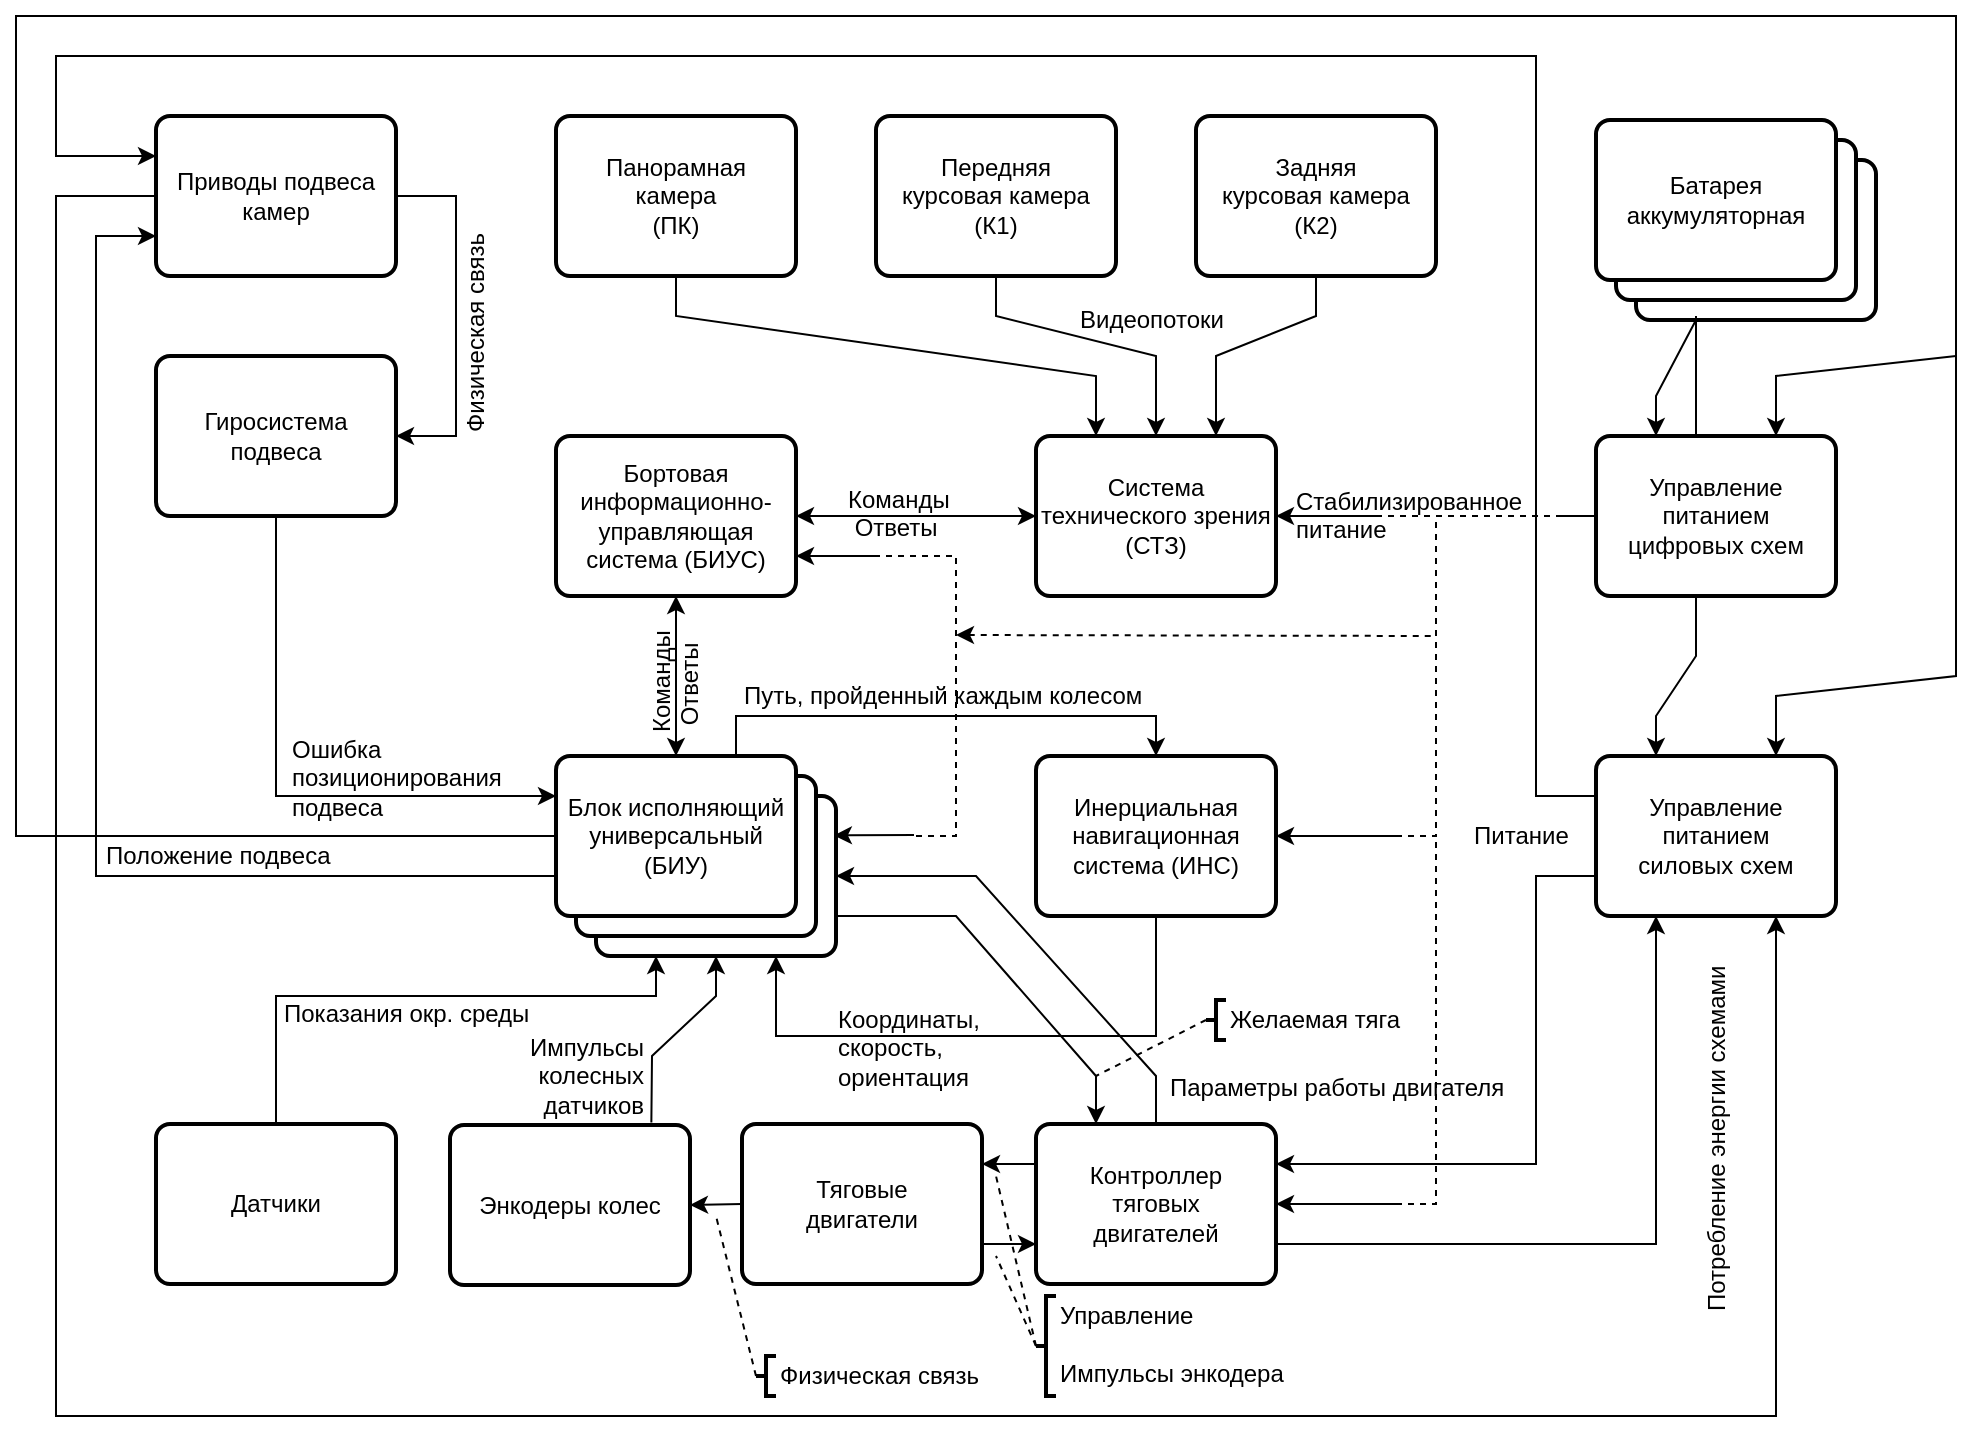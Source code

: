 <mxfile version="10.8.9" type="device"><diagram id="rYWwJ019tWHansmD9Kvy" name="Page-1"><mxGraphModel dx="1989" dy="1810" grid="1" gridSize="10" guides="1" tooltips="1" connect="1" arrows="1" fold="1" page="1" pageScale="1" pageWidth="827" pageHeight="1169" math="0" shadow="0"><root><mxCell id="0"/><mxCell id="1" parent="0"/><mxCell id="_T6sOVDHJxYiQzuSem1b-3" value="" style="edgeStyle=orthogonalEdgeStyle;rounded=0;orthogonalLoop=1;jettySize=auto;html=1;exitX=1;exitY=0.5;exitDx=0;exitDy=0;startArrow=classic;startFill=1;" parent="1" source="_T6sOVDHJxYiQzuSem1b-1" edge="1"><mxGeometry relative="1" as="geometry"><mxPoint x="360" y="240" as="targetPoint"/></mxGeometry></mxCell><mxCell id="_T6sOVDHJxYiQzuSem1b-19" value="" style="edgeStyle=orthogonalEdgeStyle;rounded=0;orthogonalLoop=1;jettySize=auto;html=1;startArrow=classic;startFill=1;endArrow=classic;endFill=1;" parent="1" source="_T6sOVDHJxYiQzuSem1b-1" target="_T6sOVDHJxYiQzuSem1b-18" edge="1"><mxGeometry relative="1" as="geometry"/></mxCell><mxCell id="_T6sOVDHJxYiQzuSem1b-1" value="Бортовая информационно-управляющая система (БИУС)" style="rounded=1;whiteSpace=wrap;html=1;absoluteArcSize=1;arcSize=14;strokeWidth=2;" parent="1" vertex="1"><mxGeometry x="120" y="200" width="120" height="80" as="geometry"/></mxCell><mxCell id="_T6sOVDHJxYiQzuSem1b-8" value="" style="rounded=0;orthogonalLoop=1;jettySize=auto;html=1;endArrow=none;endFill=0;startArrow=classic;startFill=1;entryX=0.5;entryY=1;entryDx=0;entryDy=0;exitX=0.25;exitY=0;exitDx=0;exitDy=0;" parent="1" source="_T6sOVDHJxYiQzuSem1b-2" target="_T6sOVDHJxYiQzuSem1b-7" edge="1"><mxGeometry relative="1" as="geometry"><mxPoint x="340" y="180" as="sourcePoint"/><Array as="points"><mxPoint x="390" y="170"/><mxPoint x="180" y="140"/></Array></mxGeometry></mxCell><mxCell id="_T6sOVDHJxYiQzuSem1b-13" style="rounded=0;orthogonalLoop=1;jettySize=auto;html=1;exitX=0.5;exitY=0;exitDx=0;exitDy=0;entryX=0.5;entryY=1;entryDx=0;entryDy=0;startArrow=classic;startFill=1;endArrow=none;endFill=0;" parent="1" source="_T6sOVDHJxYiQzuSem1b-2" target="_T6sOVDHJxYiQzuSem1b-10" edge="1"><mxGeometry relative="1" as="geometry"><Array as="points"><mxPoint x="420" y="160"/><mxPoint x="340" y="140"/></Array></mxGeometry></mxCell><mxCell id="_T6sOVDHJxYiQzuSem1b-16" style="rounded=0;orthogonalLoop=1;jettySize=auto;html=1;exitX=0.75;exitY=0;exitDx=0;exitDy=0;entryX=0.5;entryY=1;entryDx=0;entryDy=0;startArrow=classic;startFill=1;endArrow=none;endFill=0;" parent="1" source="_T6sOVDHJxYiQzuSem1b-2" target="_T6sOVDHJxYiQzuSem1b-14" edge="1"><mxGeometry relative="1" as="geometry"><Array as="points"><mxPoint x="450" y="160"/><mxPoint x="500" y="140"/></Array></mxGeometry></mxCell><mxCell id="_T6sOVDHJxYiQzuSem1b-2" value="Система технического зрения (СТЗ)" style="rounded=1;whiteSpace=wrap;html=1;absoluteArcSize=1;arcSize=14;strokeWidth=2;" parent="1" vertex="1"><mxGeometry x="360" y="200" width="120" height="80" as="geometry"/></mxCell><mxCell id="_T6sOVDHJxYiQzuSem1b-7" value="&lt;div&gt;Панорамная&lt;/div&gt;&lt;div&gt;камера&lt;/div&gt;&lt;div&gt;(ПК)&lt;/div&gt;" style="rounded=1;whiteSpace=wrap;html=1;absoluteArcSize=1;arcSize=14;strokeWidth=2;" parent="1" vertex="1"><mxGeometry x="120" y="40" width="120" height="80" as="geometry"/></mxCell><mxCell id="_T6sOVDHJxYiQzuSem1b-10" value="&lt;div&gt;Передняя&lt;br&gt;&lt;/div&gt;&lt;div&gt;курсовая камера&lt;/div&gt;&lt;div&gt;(К1)&lt;/div&gt;" style="rounded=1;whiteSpace=wrap;html=1;absoluteArcSize=1;arcSize=14;strokeWidth=2;" parent="1" vertex="1"><mxGeometry x="280" y="40" width="120" height="80" as="geometry"/></mxCell><mxCell id="_T6sOVDHJxYiQzuSem1b-14" value="&lt;div&gt;Задняя&lt;/div&gt;&lt;div&gt;курсовая камера&lt;/div&gt;&lt;div&gt;(К2)&lt;/div&gt;" style="rounded=1;whiteSpace=wrap;html=1;absoluteArcSize=1;arcSize=14;strokeWidth=2;" parent="1" vertex="1"><mxGeometry x="440" y="40" width="120" height="80" as="geometry"/></mxCell><mxCell id="_T6sOVDHJxYiQzuSem1b-17" value="Видеопотоки" style="text;html=1;resizable=0;points=[];autosize=1;align=left;verticalAlign=top;spacingTop=-4;" parent="1" vertex="1"><mxGeometry x="380" y="132" width="90" height="20" as="geometry"/></mxCell><mxCell id="_T6sOVDHJxYiQzuSem1b-22" value="" style="group" parent="1" vertex="1" connectable="0"><mxGeometry x="120" y="360" width="140" height="100" as="geometry"/></mxCell><mxCell id="_T6sOVDHJxYiQzuSem1b-21" value="" style="rounded=1;whiteSpace=wrap;html=1;absoluteArcSize=1;arcSize=14;strokeWidth=2;" parent="_T6sOVDHJxYiQzuSem1b-22" vertex="1"><mxGeometry x="20" y="20" width="120" height="80" as="geometry"/></mxCell><mxCell id="_T6sOVDHJxYiQzuSem1b-20" value="" style="rounded=1;whiteSpace=wrap;html=1;absoluteArcSize=1;arcSize=14;strokeWidth=2;" parent="_T6sOVDHJxYiQzuSem1b-22" vertex="1"><mxGeometry x="10" y="10" width="120" height="80" as="geometry"/></mxCell><mxCell id="_T6sOVDHJxYiQzuSem1b-18" value="Блок исполняющий универсальный (БИУ)" style="rounded=1;whiteSpace=wrap;html=1;absoluteArcSize=1;arcSize=14;strokeWidth=2;" parent="_T6sOVDHJxYiQzuSem1b-22" vertex="1"><mxGeometry width="120" height="80" as="geometry"/></mxCell><mxCell id="_T6sOVDHJxYiQzuSem1b-26" style="edgeStyle=orthogonalEdgeStyle;rounded=0;orthogonalLoop=1;jettySize=auto;html=1;exitX=1;exitY=0.5;exitDx=0;exitDy=0;entryX=1;entryY=0.5;entryDx=0;entryDy=0;startArrow=none;startFill=0;endArrow=classic;endFill=1;" parent="1" source="_T6sOVDHJxYiQzuSem1b-23" target="_T6sOVDHJxYiQzuSem1b-25" edge="1"><mxGeometry relative="1" as="geometry"><Array as="points"><mxPoint x="70" y="80"/><mxPoint x="70" y="200"/></Array></mxGeometry></mxCell><mxCell id="Zrry-1mkWLgkqpz76l58-43" style="edgeStyle=none;rounded=0;orthogonalLoop=1;jettySize=auto;html=1;exitX=0;exitY=0.5;exitDx=0;exitDy=0;entryX=0.75;entryY=1;entryDx=0;entryDy=0;endArrow=classic;endFill=1;" edge="1" parent="1" source="_T6sOVDHJxYiQzuSem1b-23" target="Zrry-1mkWLgkqpz76l58-39"><mxGeometry relative="1" as="geometry"><Array as="points"><mxPoint x="-130" y="80"/><mxPoint x="-130" y="690"/><mxPoint x="730" y="690"/></Array></mxGeometry></mxCell><mxCell id="_T6sOVDHJxYiQzuSem1b-23" value="Приводы подвеса камер" style="rounded=1;whiteSpace=wrap;html=1;absoluteArcSize=1;arcSize=14;strokeWidth=2;" parent="1" vertex="1"><mxGeometry x="-80" y="40" width="120" height="80" as="geometry"/></mxCell><mxCell id="_T6sOVDHJxYiQzuSem1b-24" value="" style="edgeStyle=orthogonalEdgeStyle;rounded=0;orthogonalLoop=1;jettySize=auto;html=1;startArrow=none;startFill=0;endArrow=classic;endFill=1;entryX=0;entryY=0.75;entryDx=0;entryDy=0;exitX=0;exitY=0.75;exitDx=0;exitDy=0;" parent="1" source="_T6sOVDHJxYiQzuSem1b-18" target="_T6sOVDHJxYiQzuSem1b-23" edge="1"><mxGeometry relative="1" as="geometry"><Array as="points"><mxPoint x="-110" y="420"/><mxPoint x="-110" y="100"/></Array></mxGeometry></mxCell><mxCell id="_T6sOVDHJxYiQzuSem1b-27" style="edgeStyle=orthogonalEdgeStyle;rounded=0;orthogonalLoop=1;jettySize=auto;html=1;exitX=0.5;exitY=1;exitDx=0;exitDy=0;entryX=0;entryY=0.25;entryDx=0;entryDy=0;startArrow=none;startFill=0;endArrow=classic;endFill=1;" parent="1" source="_T6sOVDHJxYiQzuSem1b-25" target="_T6sOVDHJxYiQzuSem1b-18" edge="1"><mxGeometry relative="1" as="geometry"/></mxCell><mxCell id="_T6sOVDHJxYiQzuSem1b-25" value="Гиросистема подвеса" style="rounded=1;whiteSpace=wrap;html=1;absoluteArcSize=1;arcSize=14;strokeWidth=2;" parent="1" vertex="1"><mxGeometry x="-80" y="160" width="120" height="80" as="geometry"/></mxCell><mxCell id="_T6sOVDHJxYiQzuSem1b-28" value="Положение подвеса" style="text;html=1;resizable=0;points=[];autosize=1;align=left;verticalAlign=top;spacingTop=-4;" parent="1" vertex="1"><mxGeometry x="-107" y="400" width="130" height="20" as="geometry"/></mxCell><mxCell id="_T6sOVDHJxYiQzuSem1b-29" value="&lt;div&gt;Ошибка&lt;/div&gt;&lt;div&gt;позиционирования&lt;/div&gt;&lt;div&gt;подвеса&lt;br&gt;&lt;/div&gt;" style="text;html=1;resizable=0;points=[];autosize=1;align=left;verticalAlign=top;spacingTop=-4;" parent="1" vertex="1"><mxGeometry x="-14" y="347" width="130" height="40" as="geometry"/></mxCell><mxCell id="_T6sOVDHJxYiQzuSem1b-30" value="&lt;div&gt;Физическая связь&lt;/div&gt;" style="text;html=1;resizable=0;points=[];autosize=1;align=left;verticalAlign=top;spacingTop=-4;rotation=-90;" parent="1" vertex="1"><mxGeometry x="20" y="130" width="120" height="20" as="geometry"/></mxCell><mxCell id="_T6sOVDHJxYiQzuSem1b-34" value="&lt;div&gt;Команды&lt;/div&gt;&lt;div&gt;&amp;nbsp;Ответы&lt;br&gt;&lt;/div&gt;" style="text;html=1;resizable=0;points=[];autosize=1;align=left;verticalAlign=top;spacingTop=-4;" parent="1" vertex="1"><mxGeometry x="264" y="222" width="70" height="30" as="geometry"/></mxCell><mxCell id="_T6sOVDHJxYiQzuSem1b-35" value="&lt;div&gt;Команды&lt;/div&gt;&lt;div&gt;&amp;nbsp;Ответы&lt;br&gt;&lt;/div&gt;" style="text;html=1;resizable=0;points=[];autosize=1;align=left;verticalAlign=top;spacingTop=-4;rotation=-90;" parent="1" vertex="1"><mxGeometry x="143" y="300" width="70" height="30" as="geometry"/></mxCell><mxCell id="_T6sOVDHJxYiQzuSem1b-36" style="edgeStyle=orthogonalEdgeStyle;rounded=0;orthogonalLoop=1;jettySize=auto;html=1;exitX=0.75;exitY=0;exitDx=0;exitDy=0;startArrow=none;startFill=0;endArrow=classic;endFill=1;entryX=0.5;entryY=0;entryDx=0;entryDy=0;" parent="1" source="_T6sOVDHJxYiQzuSem1b-18" target="_T6sOVDHJxYiQzuSem1b-37" edge="1"><mxGeometry relative="1" as="geometry"><mxPoint x="380" y="440" as="targetPoint"/></mxGeometry></mxCell><mxCell id="_T6sOVDHJxYiQzuSem1b-38" style="edgeStyle=orthogonalEdgeStyle;rounded=0;orthogonalLoop=1;jettySize=auto;html=1;exitX=0.5;exitY=1;exitDx=0;exitDy=0;startArrow=none;startFill=0;endArrow=classic;endFill=1;entryX=0.75;entryY=1;entryDx=0;entryDy=0;" parent="1" source="_T6sOVDHJxYiQzuSem1b-37" edge="1" target="_T6sOVDHJxYiQzuSem1b-21"><mxGeometry relative="1" as="geometry"><mxPoint x="210" y="460" as="targetPoint"/><Array as="points"><mxPoint x="420" y="500"/><mxPoint x="230" y="500"/></Array></mxGeometry></mxCell><mxCell id="_T6sOVDHJxYiQzuSem1b-37" value="Инерциальная навигационная система (ИНС)" style="rounded=1;whiteSpace=wrap;html=1;absoluteArcSize=1;arcSize=14;strokeWidth=2;" parent="1" vertex="1"><mxGeometry x="360" y="360" width="120" height="80" as="geometry"/></mxCell><mxCell id="_T6sOVDHJxYiQzuSem1b-39" value="Путь, пройденный каждым колесом" style="text;html=1;resizable=0;points=[];autosize=1;align=left;verticalAlign=top;spacingTop=-4;" parent="1" vertex="1"><mxGeometry x="212" y="320" width="220" height="20" as="geometry"/></mxCell><mxCell id="_T6sOVDHJxYiQzuSem1b-40" value="&lt;div&gt;Координаты,&lt;/div&gt;&lt;div&gt;скорость,&lt;/div&gt;&lt;div&gt;ориентация&lt;br&gt;&lt;/div&gt;" style="text;html=1;resizable=0;points=[];autosize=1;align=left;verticalAlign=top;spacingTop=-4;" parent="1" vertex="1"><mxGeometry x="259" y="482" width="90" height="40" as="geometry"/></mxCell><mxCell id="Zrry-1mkWLgkqpz76l58-4" style="rounded=0;orthogonalLoop=1;jettySize=auto;html=1;exitX=0.839;exitY=-0.016;exitDx=0;exitDy=0;entryX=0.5;entryY=1;entryDx=0;entryDy=0;exitPerimeter=0;" edge="1" parent="1" source="Zrry-1mkWLgkqpz76l58-1" target="_T6sOVDHJxYiQzuSem1b-21"><mxGeometry relative="1" as="geometry"><Array as="points"><mxPoint x="168" y="510"/><mxPoint x="200" y="480"/></Array></mxGeometry></mxCell><mxCell id="Zrry-1mkWLgkqpz76l58-1" value="Энкодеры колес" style="rounded=1;whiteSpace=wrap;html=1;absoluteArcSize=1;arcSize=14;strokeWidth=2;" vertex="1" parent="1"><mxGeometry x="67" y="544.5" width="120" height="80" as="geometry"/></mxCell><mxCell id="Zrry-1mkWLgkqpz76l58-3" style="edgeStyle=orthogonalEdgeStyle;rounded=0;orthogonalLoop=1;jettySize=auto;html=1;exitX=0.5;exitY=0;exitDx=0;exitDy=0;entryX=0.25;entryY=1;entryDx=0;entryDy=0;" edge="1" parent="1" source="Zrry-1mkWLgkqpz76l58-2" target="_T6sOVDHJxYiQzuSem1b-21"><mxGeometry relative="1" as="geometry"><Array as="points"><mxPoint x="-20" y="480"/><mxPoint x="170" y="480"/></Array></mxGeometry></mxCell><mxCell id="Zrry-1mkWLgkqpz76l58-2" value="Датчики" style="rounded=1;whiteSpace=wrap;html=1;absoluteArcSize=1;arcSize=14;strokeWidth=2;" vertex="1" parent="1"><mxGeometry x="-80" y="544" width="120" height="80" as="geometry"/></mxCell><mxCell id="Zrry-1mkWLgkqpz76l58-5" value="&lt;div align=&quot;right&quot;&gt;Импульсы&lt;/div&gt;&lt;div align=&quot;right&quot;&gt;колесных&lt;/div&gt;&lt;div align=&quot;right&quot;&gt;датчиков&lt;br&gt;&lt;/div&gt;" style="text;html=1;resizable=0;points=[];autosize=1;align=left;verticalAlign=top;spacingTop=-4;" vertex="1" parent="1"><mxGeometry x="105" y="496" width="70" height="40" as="geometry"/></mxCell><mxCell id="Zrry-1mkWLgkqpz76l58-6" value="Показания окр. среды" style="text;html=1;resizable=0;points=[];autosize=1;align=left;verticalAlign=top;spacingTop=-4;" vertex="1" parent="1"><mxGeometry x="-18" y="479" width="140" height="20" as="geometry"/></mxCell><mxCell id="Zrry-1mkWLgkqpz76l58-11" style="edgeStyle=none;rounded=0;orthogonalLoop=1;jettySize=auto;html=1;exitX=0;exitY=0.25;exitDx=0;exitDy=0;entryX=1;entryY=0.25;entryDx=0;entryDy=0;" edge="1" parent="1" source="Zrry-1mkWLgkqpz76l58-7" target="Zrry-1mkWLgkqpz76l58-9"><mxGeometry relative="1" as="geometry"/></mxCell><mxCell id="Zrry-1mkWLgkqpz76l58-13" style="edgeStyle=none;rounded=0;orthogonalLoop=1;jettySize=auto;html=1;exitX=0.5;exitY=0;exitDx=0;exitDy=0;entryX=1;entryY=0.5;entryDx=0;entryDy=0;" edge="1" parent="1" source="Zrry-1mkWLgkqpz76l58-7" target="_T6sOVDHJxYiQzuSem1b-21"><mxGeometry relative="1" as="geometry"><Array as="points"><mxPoint x="420" y="520"/><mxPoint x="330" y="420"/></Array></mxGeometry></mxCell><mxCell id="Zrry-1mkWLgkqpz76l58-42" style="edgeStyle=none;rounded=0;orthogonalLoop=1;jettySize=auto;html=1;exitX=1;exitY=0.75;exitDx=0;exitDy=0;entryX=0.25;entryY=1;entryDx=0;entryDy=0;endArrow=classic;endFill=1;" edge="1" parent="1" source="Zrry-1mkWLgkqpz76l58-7" target="Zrry-1mkWLgkqpz76l58-39"><mxGeometry relative="1" as="geometry"><Array as="points"><mxPoint x="670" y="604"/></Array></mxGeometry></mxCell><mxCell id="Zrry-1mkWLgkqpz76l58-7" value="&lt;div&gt;Контроллер&lt;/div&gt;&lt;div&gt;тяговых&lt;/div&gt;&lt;div&gt;двигателей&lt;/div&gt;" style="rounded=1;whiteSpace=wrap;html=1;absoluteArcSize=1;arcSize=14;strokeWidth=2;" vertex="1" parent="1"><mxGeometry x="360" y="544" width="120" height="80" as="geometry"/></mxCell><mxCell id="Zrry-1mkWLgkqpz76l58-8" style="rounded=0;orthogonalLoop=1;jettySize=auto;html=1;exitX=1;exitY=0.75;exitDx=0;exitDy=0;entryX=0.25;entryY=0;entryDx=0;entryDy=0;" edge="1" parent="1" source="_T6sOVDHJxYiQzuSem1b-21" target="Zrry-1mkWLgkqpz76l58-7"><mxGeometry relative="1" as="geometry"><Array as="points"><mxPoint x="320" y="440"/><mxPoint x="390" y="520"/></Array></mxGeometry></mxCell><mxCell id="Zrry-1mkWLgkqpz76l58-10" style="edgeStyle=none;rounded=0;orthogonalLoop=1;jettySize=auto;html=1;exitX=0;exitY=0.5;exitDx=0;exitDy=0;entryX=1;entryY=0.5;entryDx=0;entryDy=0;" edge="1" parent="1" source="Zrry-1mkWLgkqpz76l58-9" target="Zrry-1mkWLgkqpz76l58-1"><mxGeometry relative="1" as="geometry"><Array as="points"/></mxGeometry></mxCell><mxCell id="Zrry-1mkWLgkqpz76l58-12" style="edgeStyle=none;rounded=0;orthogonalLoop=1;jettySize=auto;html=1;exitX=1;exitY=0.75;exitDx=0;exitDy=0;entryX=0;entryY=0.75;entryDx=0;entryDy=0;" edge="1" parent="1" source="Zrry-1mkWLgkqpz76l58-9" target="Zrry-1mkWLgkqpz76l58-7"><mxGeometry relative="1" as="geometry"/></mxCell><mxCell id="Zrry-1mkWLgkqpz76l58-9" value="&lt;div&gt;Тяговые&lt;/div&gt;&lt;div&gt;двигатели&lt;br&gt;&lt;/div&gt;" style="rounded=1;whiteSpace=wrap;html=1;absoluteArcSize=1;arcSize=14;strokeWidth=2;" vertex="1" parent="1"><mxGeometry x="213" y="544" width="120" height="80" as="geometry"/></mxCell><mxCell id="Zrry-1mkWLgkqpz76l58-14" value="Параметры работы двигателя" style="text;html=1;resizable=0;points=[];autosize=1;align=left;verticalAlign=top;spacingTop=-4;" vertex="1" parent="1"><mxGeometry x="425" y="516" width="190" height="20" as="geometry"/></mxCell><mxCell id="Zrry-1mkWLgkqpz76l58-18" value="" style="group" vertex="1" connectable="0" parent="1"><mxGeometry x="445" y="482" width="110" height="20" as="geometry"/></mxCell><mxCell id="Zrry-1mkWLgkqpz76l58-15" value="Желаемая тяга" style="text;html=1;resizable=0;points=[];autosize=1;align=left;verticalAlign=top;spacingTop=-4;" vertex="1" parent="Zrry-1mkWLgkqpz76l58-18"><mxGeometry x="10" width="100" height="20" as="geometry"/></mxCell><mxCell id="Zrry-1mkWLgkqpz76l58-17" value="" style="strokeWidth=2;html=1;shape=mxgraph.flowchart.annotation_2;align=left;pointerEvents=1" vertex="1" parent="Zrry-1mkWLgkqpz76l58-18"><mxGeometry width="10" height="20" as="geometry"/></mxCell><mxCell id="Zrry-1mkWLgkqpz76l58-19" style="edgeStyle=none;rounded=0;orthogonalLoop=1;jettySize=auto;html=1;endArrow=none;endFill=0;exitX=0;exitY=0.5;exitDx=0;exitDy=0;exitPerimeter=0;dashed=1;" edge="1" parent="1" source="Zrry-1mkWLgkqpz76l58-17"><mxGeometry relative="1" as="geometry"><mxPoint x="390" y="520" as="targetPoint"/></mxGeometry></mxCell><mxCell id="Zrry-1mkWLgkqpz76l58-24" value="" style="group" vertex="1" connectable="0" parent="1"><mxGeometry x="220" y="660" width="130" height="20.143" as="geometry"/></mxCell><mxCell id="Zrry-1mkWLgkqpz76l58-22" value="&lt;div&gt;Физическая связь&lt;/div&gt;" style="text;html=1;resizable=0;points=[];autosize=1;align=left;verticalAlign=top;spacingTop=-4;rotation=0;" vertex="1" parent="Zrry-1mkWLgkqpz76l58-24"><mxGeometry x="10" y="0.143" width="120" height="20" as="geometry"/></mxCell><mxCell id="Zrry-1mkWLgkqpz76l58-23" value="" style="strokeWidth=2;html=1;shape=mxgraph.flowchart.annotation_2;align=left;pointerEvents=1" vertex="1" parent="Zrry-1mkWLgkqpz76l58-24"><mxGeometry width="10" height="20" as="geometry"/></mxCell><mxCell id="Zrry-1mkWLgkqpz76l58-26" style="edgeStyle=none;rounded=0;orthogonalLoop=1;jettySize=auto;html=1;exitX=0;exitY=0.5;exitDx=0;exitDy=0;exitPerimeter=0;dashed=1;endArrow=none;endFill=0;" edge="1" parent="1" source="Zrry-1mkWLgkqpz76l58-23"><mxGeometry relative="1" as="geometry"><mxPoint x="200" y="590" as="targetPoint"/><mxPoint x="219.935" y="670.032" as="sourcePoint"/></mxGeometry></mxCell><mxCell id="Zrry-1mkWLgkqpz76l58-27" value="" style="group" vertex="1" connectable="0" parent="1"><mxGeometry x="360" y="630" width="160" height="50" as="geometry"/></mxCell><mxCell id="Zrry-1mkWLgkqpz76l58-28" value="&lt;div&gt;Управление&lt;br&gt;&lt;/div&gt;&lt;div&gt;&lt;br&gt;&lt;/div&gt;&lt;div&gt;Импульсы энкодера&lt;br&gt;&lt;/div&gt;" style="text;html=1;resizable=0;points=[];autosize=1;align=left;verticalAlign=top;spacingTop=-4;rotation=0;" vertex="1" parent="Zrry-1mkWLgkqpz76l58-27"><mxGeometry x="10" y="0.143" width="130" height="40" as="geometry"/></mxCell><mxCell id="Zrry-1mkWLgkqpz76l58-29" value="" style="strokeWidth=2;html=1;shape=mxgraph.flowchart.annotation_2;align=left;pointerEvents=1" vertex="1" parent="Zrry-1mkWLgkqpz76l58-27"><mxGeometry width="10" height="50" as="geometry"/></mxCell><mxCell id="Zrry-1mkWLgkqpz76l58-30" style="edgeStyle=none;rounded=0;orthogonalLoop=1;jettySize=auto;html=1;exitX=0;exitY=0.5;exitDx=0;exitDy=0;exitPerimeter=0;dashed=1;endArrow=none;endFill=0;" edge="1" parent="1" source="Zrry-1mkWLgkqpz76l58-29"><mxGeometry relative="1" as="geometry"><mxPoint x="340" y="610" as="targetPoint"/></mxGeometry></mxCell><mxCell id="Zrry-1mkWLgkqpz76l58-31" style="edgeStyle=none;rounded=0;orthogonalLoop=1;jettySize=auto;html=1;exitX=0;exitY=0.5;exitDx=0;exitDy=0;exitPerimeter=0;dashed=1;endArrow=none;endFill=0;" edge="1" parent="1" source="Zrry-1mkWLgkqpz76l58-29"><mxGeometry relative="1" as="geometry"><mxPoint x="340" y="570" as="targetPoint"/><mxPoint x="360" y="655" as="sourcePoint"/></mxGeometry></mxCell><mxCell id="Zrry-1mkWLgkqpz76l58-34" value="" style="group" vertex="1" connectable="0" parent="1"><mxGeometry x="640" y="42" width="140" height="100" as="geometry"/></mxCell><mxCell id="Zrry-1mkWLgkqpz76l58-35" value="" style="rounded=1;whiteSpace=wrap;html=1;absoluteArcSize=1;arcSize=14;strokeWidth=2;" vertex="1" parent="Zrry-1mkWLgkqpz76l58-34"><mxGeometry x="20" y="20" width="120" height="80" as="geometry"/></mxCell><mxCell id="Zrry-1mkWLgkqpz76l58-36" value="" style="rounded=1;whiteSpace=wrap;html=1;absoluteArcSize=1;arcSize=14;strokeWidth=2;" vertex="1" parent="Zrry-1mkWLgkqpz76l58-34"><mxGeometry x="10" y="10" width="120" height="80" as="geometry"/></mxCell><mxCell id="Zrry-1mkWLgkqpz76l58-37" value="Батарея аккумуляторная" style="rounded=1;whiteSpace=wrap;html=1;absoluteArcSize=1;arcSize=14;strokeWidth=2;" vertex="1" parent="Zrry-1mkWLgkqpz76l58-34"><mxGeometry width="120" height="80" as="geometry"/></mxCell><mxCell id="Zrry-1mkWLgkqpz76l58-57" style="edgeStyle=none;rounded=0;orthogonalLoop=1;jettySize=auto;html=1;endArrow=none;endFill=0;dashed=1;" edge="1" parent="1"><mxGeometry relative="1" as="geometry"><mxPoint x="620" y="240" as="targetPoint"/><mxPoint x="530" y="240" as="sourcePoint"/></mxGeometry></mxCell><mxCell id="Zrry-1mkWLgkqpz76l58-67" style="edgeStyle=none;rounded=0;orthogonalLoop=1;jettySize=auto;html=1;entryX=0.25;entryY=0;entryDx=0;entryDy=0;startArrow=none;startFill=0;endArrow=classic;endFill=1;" edge="1" parent="1" target="Zrry-1mkWLgkqpz76l58-39"><mxGeometry relative="1" as="geometry"><mxPoint x="690" y="140" as="sourcePoint"/><Array as="points"><mxPoint x="690" y="310"/><mxPoint x="670" y="340"/></Array></mxGeometry></mxCell><mxCell id="Zrry-1mkWLgkqpz76l58-38" value="&lt;div&gt;Управление&lt;/div&gt;&lt;div&gt;питанием&lt;/div&gt;&lt;div&gt;цифровых схем&lt;br&gt;&lt;/div&gt;" style="rounded=1;whiteSpace=wrap;html=1;absoluteArcSize=1;arcSize=14;strokeWidth=2;" vertex="1" parent="1"><mxGeometry x="640" y="200" width="120" height="80" as="geometry"/></mxCell><mxCell id="Zrry-1mkWLgkqpz76l58-41" style="edgeStyle=none;rounded=0;orthogonalLoop=1;jettySize=auto;html=1;exitX=0;exitY=0.75;exitDx=0;exitDy=0;entryX=1;entryY=0.25;entryDx=0;entryDy=0;endArrow=classic;endFill=1;" edge="1" parent="1" source="Zrry-1mkWLgkqpz76l58-39" target="Zrry-1mkWLgkqpz76l58-7"><mxGeometry relative="1" as="geometry"><Array as="points"><mxPoint x="610" y="420"/><mxPoint x="610" y="564"/></Array></mxGeometry></mxCell><mxCell id="Zrry-1mkWLgkqpz76l58-45" style="edgeStyle=none;rounded=0;orthogonalLoop=1;jettySize=auto;html=1;exitX=0;exitY=0.25;exitDx=0;exitDy=0;entryX=0;entryY=0.25;entryDx=0;entryDy=0;endArrow=classic;endFill=1;" edge="1" parent="1" source="Zrry-1mkWLgkqpz76l58-39" target="_T6sOVDHJxYiQzuSem1b-23"><mxGeometry relative="1" as="geometry"><Array as="points"><mxPoint x="610" y="380"/><mxPoint x="610" y="10"/><mxPoint x="-130" y="10"/><mxPoint x="-130" y="60"/></Array></mxGeometry></mxCell><mxCell id="Zrry-1mkWLgkqpz76l58-39" value="&lt;div&gt;Управление&lt;/div&gt;&lt;div&gt;питанием&lt;/div&gt;&lt;div&gt;силовых схем&lt;br&gt;&lt;/div&gt;" style="rounded=1;whiteSpace=wrap;html=1;absoluteArcSize=1;arcSize=14;strokeWidth=2;" vertex="1" parent="1"><mxGeometry x="640" y="360" width="120" height="80" as="geometry"/></mxCell><mxCell id="Zrry-1mkWLgkqpz76l58-44" value="Потребление энергии схемами" style="text;html=1;resizable=0;points=[];autosize=1;align=left;verticalAlign=top;spacingTop=-4;rotation=-90;" vertex="1" parent="1"><mxGeometry x="605" y="534.5" width="190" height="20" as="geometry"/></mxCell><mxCell id="Zrry-1mkWLgkqpz76l58-51" value="" style="endArrow=classic;html=1;entryX=1;entryY=0.75;entryDx=0;entryDy=0;" edge="1" parent="1" target="_T6sOVDHJxYiQzuSem1b-1"><mxGeometry width="50" height="50" relative="1" as="geometry"><mxPoint x="280" y="260" as="sourcePoint"/><mxPoint x="310" y="260" as="targetPoint"/></mxGeometry></mxCell><mxCell id="Zrry-1mkWLgkqpz76l58-52" value="" style="endArrow=classic;html=1;entryX=1;entryY=0.75;entryDx=0;entryDy=0;" edge="1" parent="1"><mxGeometry width="50" height="50" relative="1" as="geometry"><mxPoint x="299" y="399.5" as="sourcePoint"/><mxPoint x="258.952" y="399.69" as="targetPoint"/></mxGeometry></mxCell><mxCell id="Zrry-1mkWLgkqpz76l58-53" value="" style="endArrow=classic;html=1;entryX=1;entryY=0.5;entryDx=0;entryDy=0;" edge="1" parent="1" target="_T6sOVDHJxYiQzuSem1b-2"><mxGeometry width="50" height="50" relative="1" as="geometry"><mxPoint x="530" y="240" as="sourcePoint"/><mxPoint x="489.952" y="260.19" as="targetPoint"/></mxGeometry></mxCell><mxCell id="Zrry-1mkWLgkqpz76l58-54" value="" style="endArrow=classic;html=1;entryX=1;entryY=0.5;entryDx=0;entryDy=0;" edge="1" parent="1" target="_T6sOVDHJxYiQzuSem1b-37"><mxGeometry width="50" height="50" relative="1" as="geometry"><mxPoint x="540" y="400" as="sourcePoint"/><mxPoint x="484.952" y="400.19" as="targetPoint"/></mxGeometry></mxCell><mxCell id="Zrry-1mkWLgkqpz76l58-55" value="" style="endArrow=classic;html=1;entryX=1;entryY=0.5;entryDx=0;entryDy=0;" edge="1" parent="1" target="Zrry-1mkWLgkqpz76l58-7"><mxGeometry width="50" height="50" relative="1" as="geometry"><mxPoint x="540" y="584" as="sourcePoint"/><mxPoint x="489.952" y="584.69" as="targetPoint"/></mxGeometry></mxCell><mxCell id="Zrry-1mkWLgkqpz76l58-56" value="" style="endArrow=none;html=1;exitX=0;exitY=0.5;exitDx=0;exitDy=0;endFill=0;" edge="1" parent="1" source="Zrry-1mkWLgkqpz76l58-38"><mxGeometry width="50" height="50" relative="1" as="geometry"><mxPoint x="540" y="320" as="sourcePoint"/><mxPoint x="620" y="240" as="targetPoint"/></mxGeometry></mxCell><mxCell id="Zrry-1mkWLgkqpz76l58-58" style="edgeStyle=none;rounded=0;orthogonalLoop=1;jettySize=auto;html=1;endArrow=none;endFill=0;dashed=1;" edge="1" parent="1"><mxGeometry relative="1" as="geometry"><mxPoint x="560" y="240" as="targetPoint"/><mxPoint x="540" y="400" as="sourcePoint"/><Array as="points"><mxPoint x="560" y="400"/></Array></mxGeometry></mxCell><mxCell id="Zrry-1mkWLgkqpz76l58-59" style="edgeStyle=none;rounded=0;orthogonalLoop=1;jettySize=auto;html=1;endArrow=none;endFill=0;dashed=1;" edge="1" parent="1"><mxGeometry relative="1" as="geometry"><mxPoint x="280" y="260" as="targetPoint"/><mxPoint x="300" y="400" as="sourcePoint"/><Array as="points"><mxPoint x="320" y="400"/><mxPoint x="320" y="260"/></Array></mxGeometry></mxCell><mxCell id="Zrry-1mkWLgkqpz76l58-60" style="edgeStyle=none;rounded=0;orthogonalLoop=1;jettySize=auto;html=1;endArrow=none;endFill=0;dashed=1;startArrow=classic;startFill=1;" edge="1" parent="1"><mxGeometry relative="1" as="geometry"><mxPoint x="560" y="300" as="targetPoint"/><mxPoint x="320" y="299.5" as="sourcePoint"/></mxGeometry></mxCell><mxCell id="Zrry-1mkWLgkqpz76l58-61" value="&lt;div&gt;Стабилизированное&lt;/div&gt;&lt;div&gt;питание&lt;/div&gt;" style="text;html=1;resizable=0;points=[];autosize=1;align=left;verticalAlign=top;spacingTop=-4;" vertex="1" parent="1"><mxGeometry x="488" y="223" width="130" height="30" as="geometry"/></mxCell><mxCell id="Zrry-1mkWLgkqpz76l58-62" style="edgeStyle=none;rounded=0;orthogonalLoop=1;jettySize=auto;html=1;endArrow=none;endFill=0;dashed=1;" edge="1" parent="1"><mxGeometry relative="1" as="geometry"><mxPoint x="560" y="400" as="targetPoint"/><mxPoint x="540" y="584" as="sourcePoint"/><Array as="points"><mxPoint x="560" y="584"/></Array></mxGeometry></mxCell><mxCell id="Zrry-1mkWLgkqpz76l58-63" value="Питание" style="text;html=1;resizable=0;points=[];autosize=1;align=left;verticalAlign=top;spacingTop=-4;" vertex="1" parent="1"><mxGeometry x="577" y="390" width="70" height="20" as="geometry"/></mxCell><mxCell id="Zrry-1mkWLgkqpz76l58-64" style="edgeStyle=none;rounded=0;orthogonalLoop=1;jettySize=auto;html=1;exitX=0;exitY=0.5;exitDx=0;exitDy=0;entryX=0.75;entryY=0;entryDx=0;entryDy=0;startArrow=none;startFill=0;endArrow=classic;endFill=1;" edge="1" parent="1" source="_T6sOVDHJxYiQzuSem1b-18" target="Zrry-1mkWLgkqpz76l58-39"><mxGeometry relative="1" as="geometry"><Array as="points"><mxPoint x="-150" y="400"/><mxPoint x="-150" y="-10"/><mxPoint x="820" y="-10"/><mxPoint x="820" y="320"/><mxPoint x="730" y="330"/></Array></mxGeometry></mxCell><mxCell id="Zrry-1mkWLgkqpz76l58-65" style="edgeStyle=none;rounded=0;orthogonalLoop=1;jettySize=auto;html=1;entryX=0.75;entryY=0;entryDx=0;entryDy=0;startArrow=none;startFill=0;endArrow=classic;endFill=1;" edge="1" parent="1" target="Zrry-1mkWLgkqpz76l58-38"><mxGeometry relative="1" as="geometry"><mxPoint x="820" y="160" as="sourcePoint"/><Array as="points"><mxPoint x="730" y="170"/></Array></mxGeometry></mxCell><mxCell id="Zrry-1mkWLgkqpz76l58-66" style="edgeStyle=none;rounded=0;orthogonalLoop=1;jettySize=auto;html=1;exitX=0.25;exitY=1;exitDx=0;exitDy=0;entryX=0.25;entryY=0;entryDx=0;entryDy=0;startArrow=none;startFill=0;endArrow=classic;endFill=1;" edge="1" parent="1" source="Zrry-1mkWLgkqpz76l58-35" target="Zrry-1mkWLgkqpz76l58-38"><mxGeometry relative="1" as="geometry"><Array as="points"><mxPoint x="670" y="180"/></Array></mxGeometry></mxCell></root></mxGraphModel></diagram></mxfile>